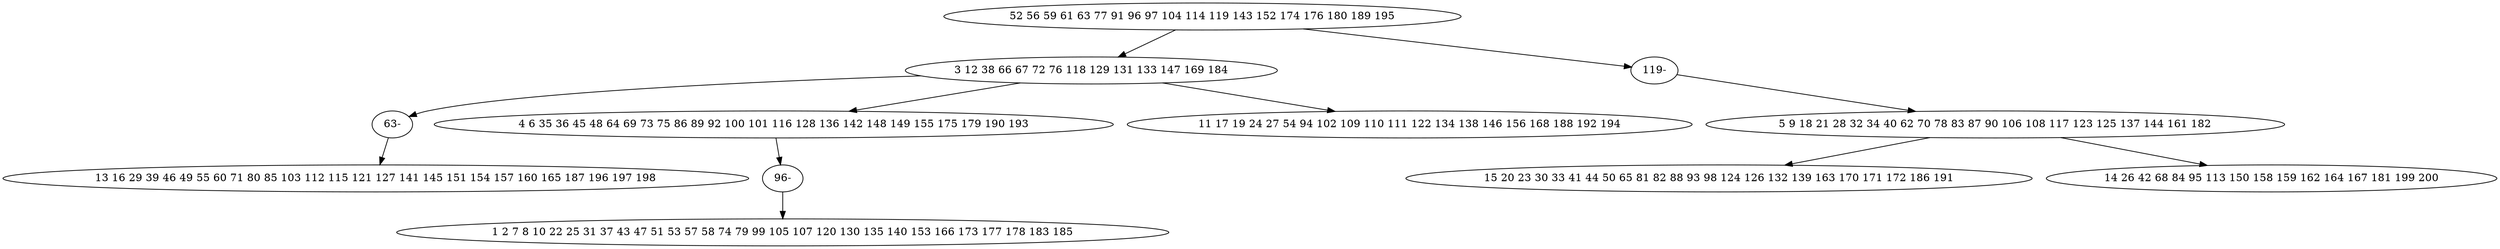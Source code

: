 digraph true_tree {
	"0" -> "1"
	"0" -> "10"
	"2" -> "3"
	"2" -> "4"
	"1" -> "9"
	"1" -> "6"
	"6" -> "11"
	"1" -> "8"
	"9" -> "5"
	"10" -> "2"
	"11" -> "7"
	"0" [label="52 56 59 61 63 77 91 96 97 104 114 119 143 152 174 176 180 189 195"];
	"1" [label="3 12 38 66 67 72 76 118 129 131 133 147 169 184"];
	"2" [label="5 9 18 21 28 32 34 40 62 70 78 83 87 90 106 108 117 123 125 137 144 161 182"];
	"3" [label="15 20 23 30 33 41 44 50 65 81 82 88 93 98 124 126 132 139 163 170 171 172 186 191"];
	"4" [label="14 26 42 68 84 95 113 150 158 159 162 164 167 181 199 200"];
	"5" [label="13 16 29 39 46 49 55 60 71 80 85 103 112 115 121 127 141 145 151 154 157 160 165 187 196 197 198"];
	"6" [label="4 6 35 36 45 48 64 69 73 75 86 89 92 100 101 116 128 136 142 148 149 155 175 179 190 193"];
	"7" [label="1 2 7 8 10 22 25 31 37 43 47 51 53 57 58 74 79 99 105 107 120 130 135 140 153 166 173 177 178 183 185"];
	"8" [label="11 17 19 24 27 54 94 102 109 110 111 122 134 138 146 156 168 188 192 194"];
	"9" [label="63-"];
	"10" [label="119-"];
	"11" [label="96-"];
}
